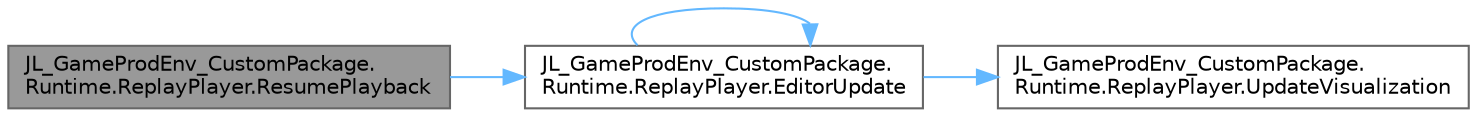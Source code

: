 digraph "JL_GameProdEnv_CustomPackage.Runtime.ReplayPlayer.ResumePlayback"
{
 // LATEX_PDF_SIZE
  bgcolor="transparent";
  edge [fontname=Helvetica,fontsize=10,labelfontname=Helvetica,labelfontsize=10];
  node [fontname=Helvetica,fontsize=10,shape=box,height=0.2,width=0.4];
  rankdir="LR";
  Node1 [id="Node000001",label="JL_GameProdEnv_CustomPackage.\lRuntime.ReplayPlayer.ResumePlayback",height=0.2,width=0.4,color="gray40", fillcolor="grey60", style="filled", fontcolor="black",tooltip="Resumes playback from the current position after being paused."];
  Node1 -> Node2 [id="edge1_Node000001_Node000002",color="steelblue1",style="solid",tooltip=" "];
  Node2 [id="Node000002",label="JL_GameProdEnv_CustomPackage.\lRuntime.ReplayPlayer.EditorUpdate",height=0.2,width=0.4,color="grey40", fillcolor="white", style="filled",URL="$class_j_l___game_prod_env___custom_package_1_1_runtime_1_1_replay_player.html#a6068872f6d31887a2855114f0cb75692",tooltip="Editor update callback that advances playback time and updates visualizations."];
  Node2 -> Node2 [id="edge2_Node000002_Node000002",color="steelblue1",style="solid",tooltip=" "];
  Node2 -> Node3 [id="edge3_Node000002_Node000003",color="steelblue1",style="solid",tooltip=" "];
  Node3 [id="Node000003",label="JL_GameProdEnv_CustomPackage.\lRuntime.ReplayPlayer.UpdateVisualization",height=0.2,width=0.4,color="grey40", fillcolor="white", style="filled",URL="$class_j_l___game_prod_env___custom_package_1_1_runtime_1_1_replay_player.html#ad2e40caa1ff181dd338846b616493d12",tooltip="Updates the position and rotation of all visual objects based on the current playback time."];
}

